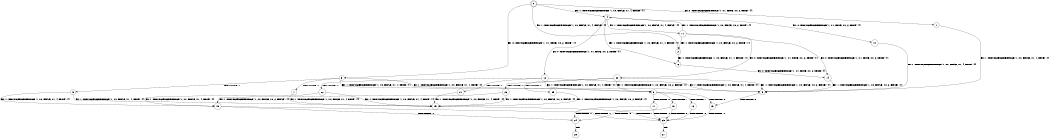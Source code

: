digraph BCG {
size = "7, 10.5";
center = TRUE;
node [shape = circle];
0 [peripheries = 2];
0 -> 1 [label = "EX !0 !ATOMIC_EXCH_BRANCH (1, +1, TRUE, +0, 2, TRUE) !{}"];
0 -> 2 [label = "EX !1 !ATOMIC_EXCH_BRANCH (1, +0, FALSE, +1, 4, FALSE) !{}"];
0 -> 3 [label = "EX !0 !ATOMIC_EXCH_BRANCH (1, +1, TRUE, +0, 2, TRUE) !{}"];
0 -> 4 [label = "EX !1 !ATOMIC_EXCH_BRANCH (1, +0, FALSE, +1, 4, FALSE) !{}"];
1 -> 5 [label = "EX !1 !ATOMIC_EXCH_BRANCH (1, +0, FALSE, +1, 4, TRUE) !{}"];
2 -> 6 [label = "EX !1 !ATOMIC_EXCH_BRANCH (1, +0, FALSE, +1, 4, FALSE) !{}"];
3 -> 5 [label = "EX !1 !ATOMIC_EXCH_BRANCH (1, +0, FALSE, +1, 4, TRUE) !{}"];
3 -> 7 [label = "TERMINATE !0"];
3 -> 8 [label = "EX !1 !ATOMIC_EXCH_BRANCH (1, +0, FALSE, +1, 4, TRUE) !{}"];
3 -> 9 [label = "TERMINATE !0"];
4 -> 6 [label = "EX !1 !ATOMIC_EXCH_BRANCH (1, +0, FALSE, +1, 4, FALSE) !{}"];
4 -> 10 [label = "EX !0 !ATOMIC_EXCH_BRANCH (1, +1, TRUE, +0, 2, TRUE) !{}"];
4 -> 11 [label = "EX !1 !ATOMIC_EXCH_BRANCH (1, +0, FALSE, +1, 4, FALSE) !{}"];
4 -> 12 [label = "EX !0 !ATOMIC_EXCH_BRANCH (1, +1, TRUE, +0, 2, TRUE) !{}"];
5 -> 13 [label = "TERMINATE !0"];
6 -> 14 [label = "EX !0 !ATOMIC_EXCH_BRANCH (1, +1, TRUE, +0, 2, TRUE) !{}"];
7 -> 15 [label = "EX !1 !ATOMIC_EXCH_BRANCH (1, +0, FALSE, +1, 4, TRUE) !{}"];
8 -> 13 [label = "TERMINATE !0"];
8 -> 16 [label = "TERMINATE !1"];
8 -> 17 [label = "TERMINATE !0"];
8 -> 18 [label = "TERMINATE !1"];
9 -> 15 [label = "EX !1 !ATOMIC_EXCH_BRANCH (1, +0, FALSE, +1, 4, TRUE) !{}"];
9 -> 19 [label = "EX !1 !ATOMIC_EXCH_BRANCH (1, +0, FALSE, +1, 4, TRUE) !{}"];
10 -> 5 [label = "EX !1 !ATOMIC_EXCH_BRANCH (1, +0, FALSE, +1, 4, TRUE) !{}"];
11 -> 2 [label = "EX !1 !ATOMIC_EXCH_BRANCH (1, +0, FALSE, +0, 2, TRUE) !{}"];
11 -> 14 [label = "EX !0 !ATOMIC_EXCH_BRANCH (1, +1, TRUE, +0, 2, TRUE) !{}"];
11 -> 4 [label = "EX !1 !ATOMIC_EXCH_BRANCH (1, +0, FALSE, +0, 2, TRUE) !{}"];
11 -> 20 [label = "EX !0 !ATOMIC_EXCH_BRANCH (1, +1, TRUE, +0, 2, TRUE) !{}"];
12 -> 5 [label = "EX !1 !ATOMIC_EXCH_BRANCH (1, +0, FALSE, +1, 4, TRUE) !{}"];
12 -> 21 [label = "TERMINATE !0"];
12 -> 8 [label = "EX !1 !ATOMIC_EXCH_BRANCH (1, +0, FALSE, +1, 4, TRUE) !{}"];
12 -> 22 [label = "TERMINATE !0"];
13 -> 23 [label = "TERMINATE !1"];
14 -> 5 [label = "EX !1 !ATOMIC_EXCH_BRANCH (1, +0, FALSE, +0, 2, FALSE) !{}"];
15 -> 23 [label = "TERMINATE !1"];
16 -> 23 [label = "TERMINATE !0"];
17 -> 23 [label = "TERMINATE !1"];
17 -> 24 [label = "TERMINATE !1"];
18 -> 23 [label = "TERMINATE !0"];
18 -> 24 [label = "TERMINATE !0"];
19 -> 23 [label = "TERMINATE !1"];
19 -> 24 [label = "TERMINATE !1"];
20 -> 5 [label = "EX !1 !ATOMIC_EXCH_BRANCH (1, +0, FALSE, +0, 2, FALSE) !{}"];
20 -> 25 [label = "TERMINATE !0"];
20 -> 8 [label = "EX !1 !ATOMIC_EXCH_BRANCH (1, +0, FALSE, +0, 2, FALSE) !{}"];
20 -> 26 [label = "TERMINATE !0"];
21 -> 15 [label = "EX !1 !ATOMIC_EXCH_BRANCH (1, +0, FALSE, +1, 4, TRUE) !{}"];
22 -> 15 [label = "EX !1 !ATOMIC_EXCH_BRANCH (1, +0, FALSE, +1, 4, TRUE) !{}"];
22 -> 19 [label = "EX !1 !ATOMIC_EXCH_BRANCH (1, +0, FALSE, +1, 4, TRUE) !{}"];
23 -> 27 [label = "exit"];
24 -> 28 [label = "exit"];
25 -> 15 [label = "EX !1 !ATOMIC_EXCH_BRANCH (1, +0, FALSE, +0, 2, FALSE) !{}"];
26 -> 15 [label = "EX !1 !ATOMIC_EXCH_BRANCH (1, +0, FALSE, +0, 2, FALSE) !{}"];
26 -> 19 [label = "EX !1 !ATOMIC_EXCH_BRANCH (1, +0, FALSE, +0, 2, FALSE) !{}"];
}
